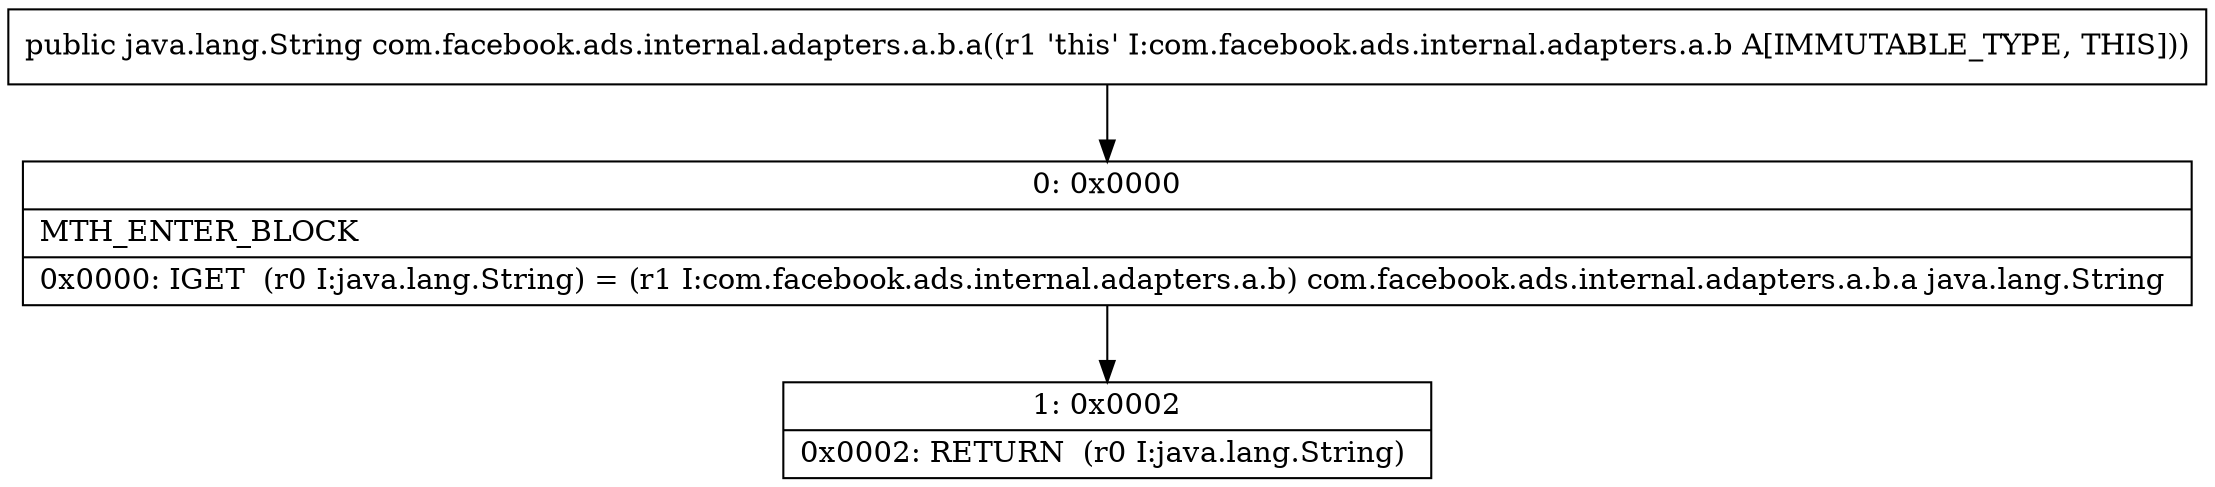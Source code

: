 digraph "CFG forcom.facebook.ads.internal.adapters.a.b.a()Ljava\/lang\/String;" {
Node_0 [shape=record,label="{0\:\ 0x0000|MTH_ENTER_BLOCK\l|0x0000: IGET  (r0 I:java.lang.String) = (r1 I:com.facebook.ads.internal.adapters.a.b) com.facebook.ads.internal.adapters.a.b.a java.lang.String \l}"];
Node_1 [shape=record,label="{1\:\ 0x0002|0x0002: RETURN  (r0 I:java.lang.String) \l}"];
MethodNode[shape=record,label="{public java.lang.String com.facebook.ads.internal.adapters.a.b.a((r1 'this' I:com.facebook.ads.internal.adapters.a.b A[IMMUTABLE_TYPE, THIS])) }"];
MethodNode -> Node_0;
Node_0 -> Node_1;
}

